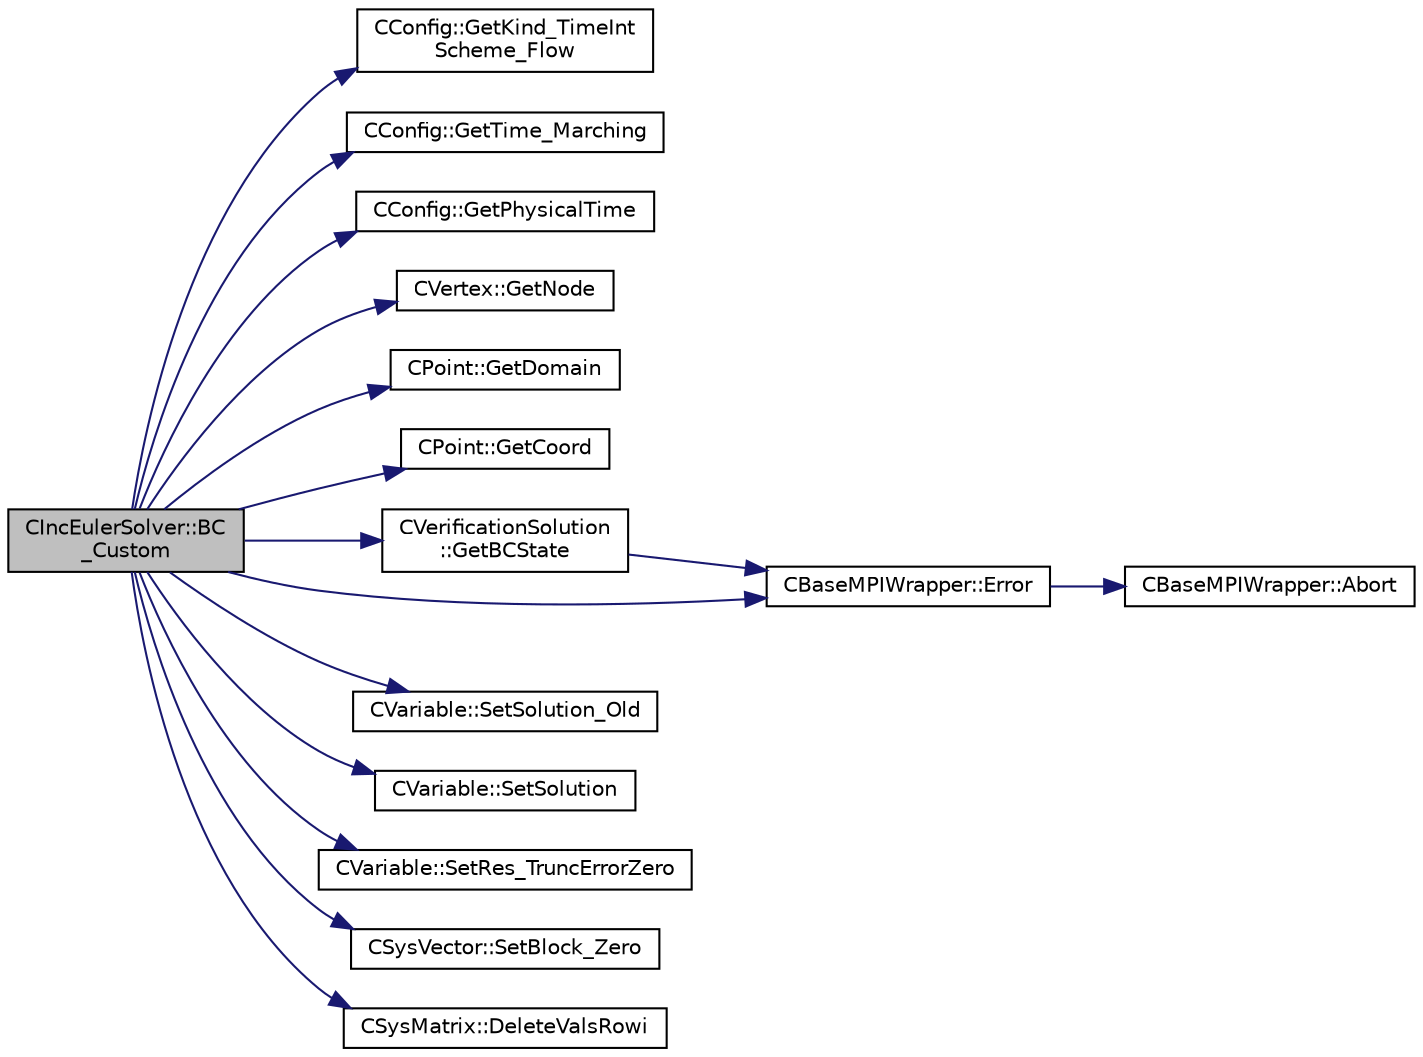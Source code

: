 digraph "CIncEulerSolver::BC_Custom"
{
  edge [fontname="Helvetica",fontsize="10",labelfontname="Helvetica",labelfontsize="10"];
  node [fontname="Helvetica",fontsize="10",shape=record];
  rankdir="LR";
  Node301 [label="CIncEulerSolver::BC\l_Custom",height=0.2,width=0.4,color="black", fillcolor="grey75", style="filled", fontcolor="black"];
  Node301 -> Node302 [color="midnightblue",fontsize="10",style="solid",fontname="Helvetica"];
  Node302 [label="CConfig::GetKind_TimeInt\lScheme_Flow",height=0.2,width=0.4,color="black", fillcolor="white", style="filled",URL="$class_c_config.html#a20e5fd7b43cfd2bf2bcf5137f12bc635",tooltip="Get the kind of integration scheme (explicit or implicit) for the flow equations. ..."];
  Node301 -> Node303 [color="midnightblue",fontsize="10",style="solid",fontname="Helvetica"];
  Node303 [label="CConfig::GetTime_Marching",height=0.2,width=0.4,color="black", fillcolor="white", style="filled",URL="$class_c_config.html#a864d499ce740184803607801c47abda7",tooltip="Provides information about the time integration, and change the write in the output files information..."];
  Node301 -> Node304 [color="midnightblue",fontsize="10",style="solid",fontname="Helvetica"];
  Node304 [label="CConfig::GetPhysicalTime",height=0.2,width=0.4,color="black", fillcolor="white", style="filled",URL="$class_c_config.html#a4d6b8796bf9552840a48d50c3b0d19b6",tooltip="Get the current physical time. "];
  Node301 -> Node305 [color="midnightblue",fontsize="10",style="solid",fontname="Helvetica"];
  Node305 [label="CVertex::GetNode",height=0.2,width=0.4,color="black", fillcolor="white", style="filled",URL="$class_c_vertex.html#a95c513bf927464157ed96b6c79779a1f",tooltip="Get the node of the vertex. "];
  Node301 -> Node306 [color="midnightblue",fontsize="10",style="solid",fontname="Helvetica"];
  Node306 [label="CPoint::GetDomain",height=0.2,width=0.4,color="black", fillcolor="white", style="filled",URL="$class_c_point.html#a1d7e22a60d4cfef356af1cba2bab3e55",tooltip="For parallel computation, its indicates if a point must be computed or not. "];
  Node301 -> Node307 [color="midnightblue",fontsize="10",style="solid",fontname="Helvetica"];
  Node307 [label="CPoint::GetCoord",height=0.2,width=0.4,color="black", fillcolor="white", style="filled",URL="$class_c_point.html#a95fe081d22e96e190cb3edcbf0d6525f",tooltip="Get the coordinates dor the control volume. "];
  Node301 -> Node308 [color="midnightblue",fontsize="10",style="solid",fontname="Helvetica"];
  Node308 [label="CVerificationSolution\l::GetBCState",height=0.2,width=0.4,color="black", fillcolor="white", style="filled",URL="$class_c_verification_solution.html#ab7c42e689cf7bbc014d1d2d04b95dc76",tooltip="Get the boundary conditions state for an exact solution. "];
  Node308 -> Node309 [color="midnightblue",fontsize="10",style="solid",fontname="Helvetica"];
  Node309 [label="CBaseMPIWrapper::Error",height=0.2,width=0.4,color="black", fillcolor="white", style="filled",URL="$class_c_base_m_p_i_wrapper.html#a04457c47629bda56704e6a8804833eeb"];
  Node309 -> Node310 [color="midnightblue",fontsize="10",style="solid",fontname="Helvetica"];
  Node310 [label="CBaseMPIWrapper::Abort",height=0.2,width=0.4,color="black", fillcolor="white", style="filled",URL="$class_c_base_m_p_i_wrapper.html#a21ef5681e2acb532d345e9bab173ef07"];
  Node301 -> Node311 [color="midnightblue",fontsize="10",style="solid",fontname="Helvetica"];
  Node311 [label="CVariable::SetSolution_Old",height=0.2,width=0.4,color="black", fillcolor="white", style="filled",URL="$class_c_variable.html#a6ee4d8d450971204cc054a33d6473732",tooltip="Set the value of the old solution. "];
  Node301 -> Node312 [color="midnightblue",fontsize="10",style="solid",fontname="Helvetica"];
  Node312 [label="CVariable::SetSolution",height=0.2,width=0.4,color="black", fillcolor="white", style="filled",URL="$class_c_variable.html#a22fbbd7bc6491672843000644a05c6a5",tooltip="Set the value of the solution, all variables. "];
  Node301 -> Node313 [color="midnightblue",fontsize="10",style="solid",fontname="Helvetica"];
  Node313 [label="CVariable::SetRes_TruncErrorZero",height=0.2,width=0.4,color="black", fillcolor="white", style="filled",URL="$class_c_variable.html#ac78097c62e9266762a797187b9359133",tooltip="Set the truncation error to zero. "];
  Node301 -> Node314 [color="midnightblue",fontsize="10",style="solid",fontname="Helvetica"];
  Node314 [label="CSysVector::SetBlock_Zero",height=0.2,width=0.4,color="black", fillcolor="white", style="filled",URL="$class_c_sys_vector.html#a9dedcec16bd6d95575de5b99e7a07e78",tooltip="Set the residual to zero. "];
  Node301 -> Node315 [color="midnightblue",fontsize="10",style="solid",fontname="Helvetica"];
  Node315 [label="CSysMatrix::DeleteValsRowi",height=0.2,width=0.4,color="black", fillcolor="white", style="filled",URL="$class_c_sys_matrix.html#a9473b0224c9b9a2749571db0bbd22a70",tooltip="Deletes the values of the row i of the sparse matrix. "];
  Node301 -> Node309 [color="midnightblue",fontsize="10",style="solid",fontname="Helvetica"];
}
